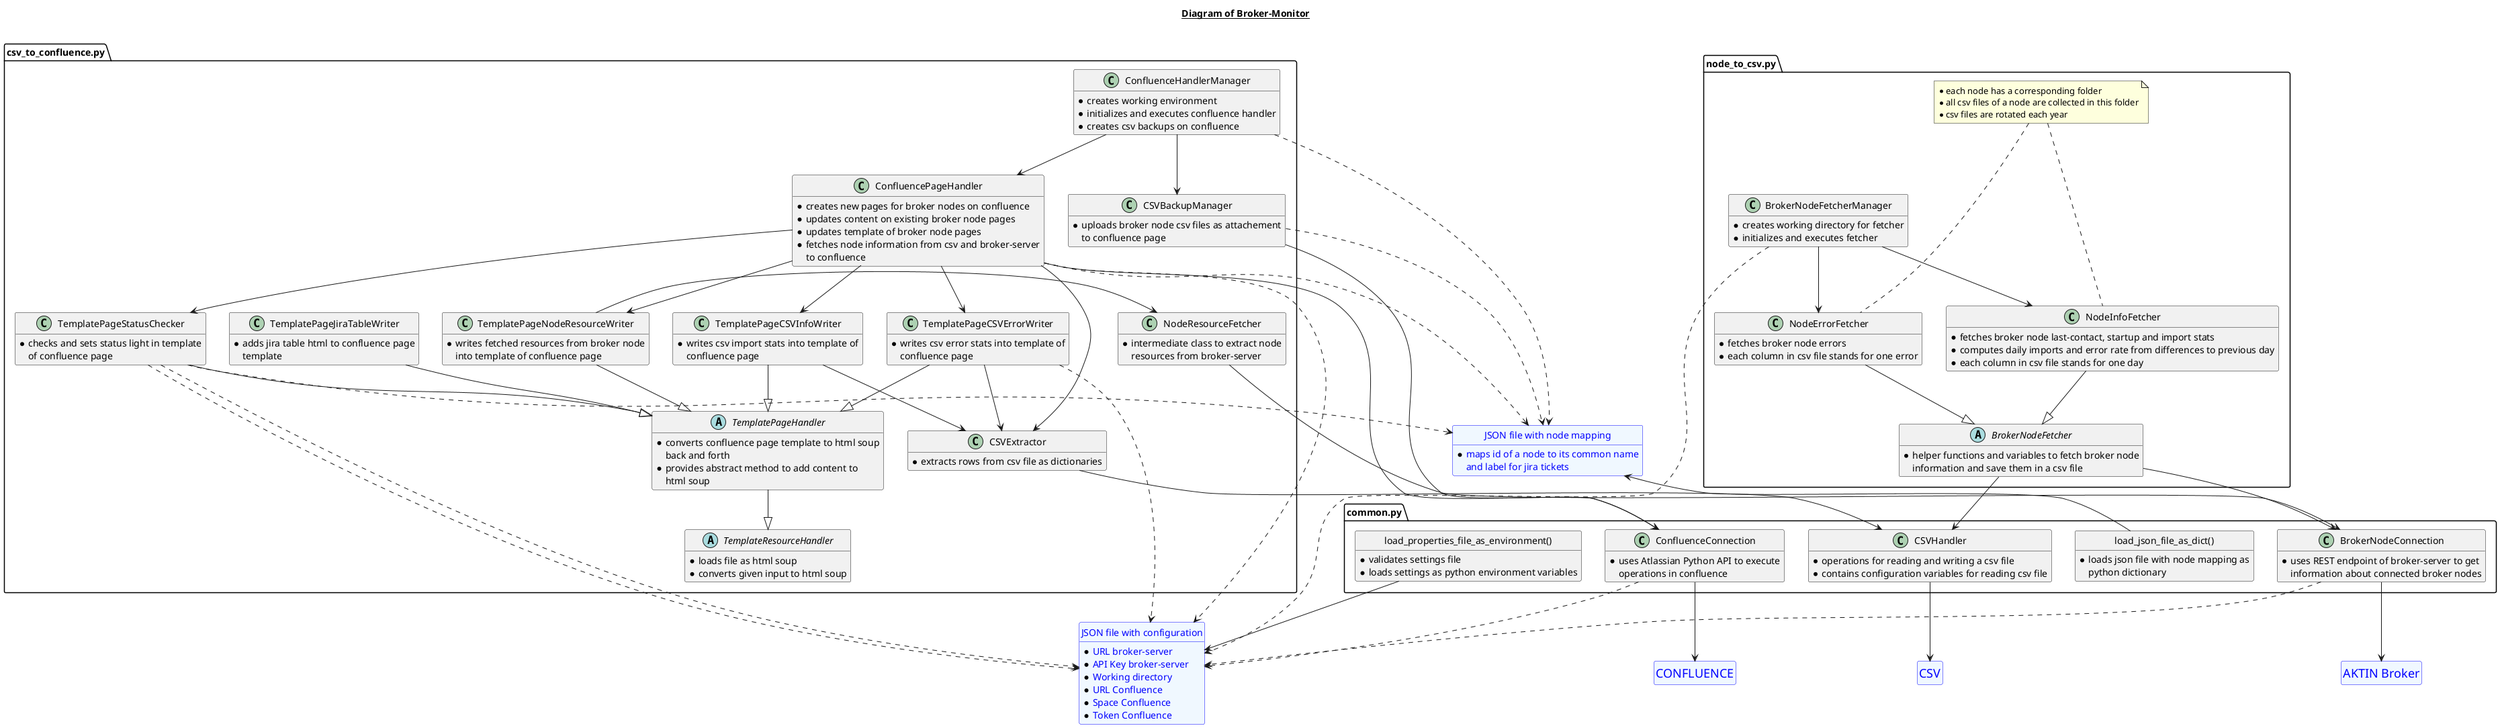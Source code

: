 @startuml
hide methods

title __Diagram of Broker-Monitor__\n

entity "<size:18>AKTIN Broker</size>" as broker
entity broker #aliceblue;line:blue;text:blue
hide broker members
hide broker circle

entity "<size:18>CSV</size>" as csv
entity csv #aliceblue;line:blue;text:blue
hide csv members
hide csv circle

entity "<size:18>CONFLUENCE</size>" as confluence
entity confluence #aliceblue;line:blue;text:blue
hide confluence members
hide confluence circle

entity "JSON file with configuration" as settings {
* URL broker-server
* API Key broker-server
* Working directory
* URL Confluence
* Space Confluence
* Token Confluence
}
entity settings #aliceblue;line:blue;text:blue
hide settings circle

entity "JSON file with node mapping" as mapping {
* maps id of a node to its common name
and label for jira tickets
}
entity mapping #aliceblue;line:blue;text:blue
hide mapping circle

package "node_to_csv.py" as node_to_csv <<Package>> {
class BrokerNodeFetcherManager {
* creates working directory for fetcher
* initializes and executes fetcher
}

abstract class BrokerNodeFetcher {
* helper functions and variables to fetch broker node
information and save them in a csv file
}

class NodeErrorFetcher {
* fetches broker node errors
* each column in csv file stands for one error
}

class NodeInfoFetcher {
* fetches broker node last-contact, startup and import stats
* computes daily imports and error rate from differences to previous day
* each column in csv file stands for one day
}

note "* each node has a corresponding folder\n* all csv files of a node are collected in this folder\n* csv files are rotated each year" as N1
NodeErrorFetcher .u.. N1
NodeInfoFetcher .u.. N1
}

package "common.py" as common <<Package>> {
class "load_properties_file_as_environment()" as read_properties {
* validates settings file
* loads settings as python environment variables
}
hide read_properties circle

class "load_json_file_as_dict()" as load_mapping {
* loads json file with node mapping as
python dictionary
}
hide load_mapping circle

class BrokerNodeConnection {
* uses REST endpoint of broker-server to get
information about connected broker nodes
}

class ConfluenceConnection {
* uses Atlassian Python API to execute
operations in confluence
}

class CSVHandler {
* operations for reading and writing a csv file
* contains configuration variables for reading csv file
}
}

package "csv_to_confluence.py" as csv_to_confluence {
class CSVBackupManager {
* uploads broker node csv files as attachement
to confluence page
}

abstract class TemplateResourceHandler{
* loads file as html soup
* converts given input to html soup
}

abstract class TemplatePageHandler{
* converts confluence page template to html soup
back and forth
* provides abstract method to add content to
html soup
}

class NodeResourceFetcher {
* intermediate class to extract node
resources from broker-server
}

class TemplatePageNodeResourceWriter {
* writes fetched resources from broker node
into template of confluence page
}

class CSVExtractor {
* extracts rows from csv file as dictionaries
}

class TemplatePageCSVInfoWriter {
* writes csv import stats into template of
confluence page
}

class TemplatePageCSVErrorWriter {
* writes csv error stats into template of
confluence page
}

class TemplatePageStatusChecker {
* checks and sets status light in template
of confluence page
}

class TemplatePageJiraTableWriter {
* adds jira table html to confluence page
template
}

class ConfluencePageHandler {
* creates new pages for broker nodes on confluence
* updates content on existing broker node pages
* updates template of broker node pages
* fetches node information from csv and broker-server
to confluence
}

class ConfluenceHandlerManager {
* creates working environment
* initializes and executes confluence handler
* creates csv backups on confluence
}
}

read_properties --> settings
CSVHandler --> csv
BrokerNodeConnection --> broker
BrokerNodeConnection ..> settings
ConfluenceConnection --> confluence
ConfluenceConnection ..> settings

BrokerNodeFetcher --> CSVHandler
BrokerNodeFetcher --> BrokerNodeConnection
NodeInfoFetcher --|> BrokerNodeFetcher
NodeErrorFetcher --|> BrokerNodeFetcher
BrokerNodeFetcherManager ..> settings
BrokerNodeFetcherManager --> NodeInfoFetcher
BrokerNodeFetcherManager --> NodeErrorFetcher

load_mapping -u-> mapping
CSVBackupManager ..> mapping
CSVBackupManager --> ConfluenceConnection
TemplatePageHandler --|> TemplateResourceHandler
NodeResourceFetcher --> BrokerNodeConnection
TemplatePageNodeResourceWriter --|> TemplatePageHandler
TemplatePageNodeResourceWriter -> NodeResourceFetcher
CSVExtractor --> CSVHandler
TemplatePageCSVInfoWriter --|> TemplatePageHandler
TemplatePageCSVInfoWriter --> CSVExtractor
TemplatePageCSVErrorWriter --|> TemplatePageHandler
TemplatePageCSVErrorWriter --> CSVExtractor
TemplatePageCSVErrorWriter ..> settings
TemplatePageStatusChecker --|> TemplatePageHandler
TemplatePageStatusChecker ..> settings
TemplatePageJiraTableWriter --|> TemplatePageHandler
TemplatePageStatusChecker ..> settings
TemplatePageStatusChecker ..> mapping

ConfluencePageHandler ..> mapping
ConfluencePageHandler ---> ConfluenceConnection
ConfluencePageHandler ..> settings
ConfluencePageHandler --> TemplatePageNodeResourceWriter
ConfluencePageHandler --> TemplatePageCSVInfoWriter
ConfluencePageHandler --> TemplatePageCSVErrorWriter
ConfluencePageHandler --> TemplatePageStatusChecker
ConfluencePageHandler --> CSVExtractor

ConfluenceHandlerManager --> CSVBackupManager
ConfluenceHandlerManager --> ConfluencePageHandler
ConfluenceHandlerManager ..> mapping

@enduml
